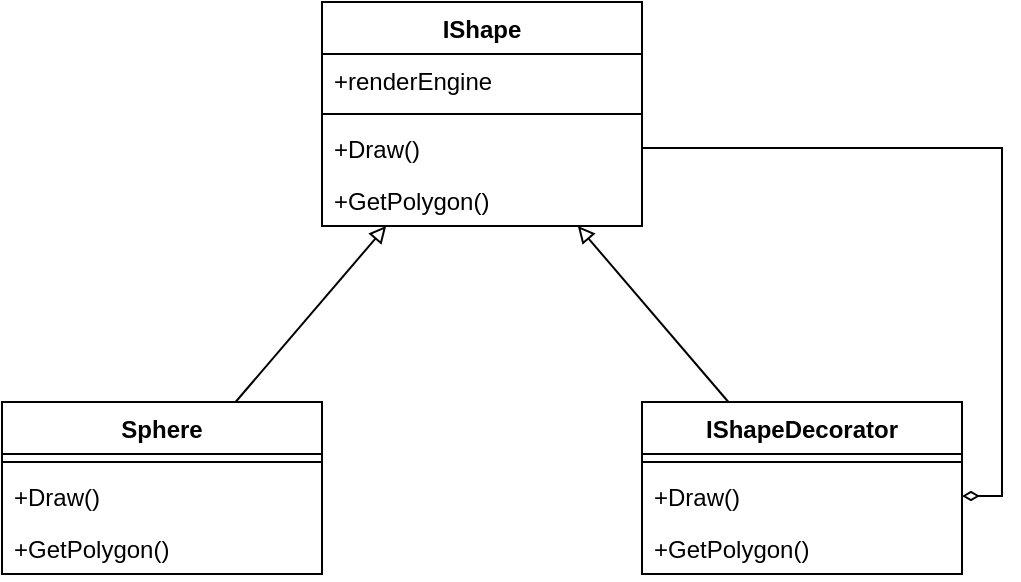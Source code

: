 <mxfile version="22.1.11" type="device">
  <diagram name="第 1 页" id="GKBb9smNLpX94Iu2LHfD">
    <mxGraphModel dx="1434" dy="844" grid="1" gridSize="10" guides="1" tooltips="1" connect="1" arrows="1" fold="1" page="1" pageScale="1" pageWidth="827" pageHeight="1169" math="0" shadow="0">
      <root>
        <mxCell id="0" />
        <mxCell id="1" parent="0" />
        <mxCell id="OxJ_O8F7J4ePwmkTtOZ3-26" style="edgeStyle=orthogonalEdgeStyle;rounded=0;orthogonalLoop=1;jettySize=auto;html=1;entryX=1;entryY=0.5;entryDx=0;entryDy=0;exitX=1;exitY=0.5;exitDx=0;exitDy=0;endArrow=diamondThin;endFill=0;" edge="1" parent="1" source="OxJ_O8F7J4ePwmkTtOZ3-4" target="OxJ_O8F7J4ePwmkTtOZ3-22">
          <mxGeometry relative="1" as="geometry">
            <mxPoint x="720" y="400" as="targetPoint" />
          </mxGeometry>
        </mxCell>
        <mxCell id="OxJ_O8F7J4ePwmkTtOZ3-1" value="IShape" style="swimlane;fontStyle=1;align=center;verticalAlign=top;childLayout=stackLayout;horizontal=1;startSize=26;horizontalStack=0;resizeParent=1;resizeParentMax=0;resizeLast=0;collapsible=1;marginBottom=0;whiteSpace=wrap;html=1;" vertex="1" parent="1">
          <mxGeometry x="280" y="280" width="160" height="112" as="geometry" />
        </mxCell>
        <mxCell id="OxJ_O8F7J4ePwmkTtOZ3-2" value="+renderEngine" style="text;strokeColor=none;fillColor=none;align=left;verticalAlign=top;spacingLeft=4;spacingRight=4;overflow=hidden;rotatable=0;points=[[0,0.5],[1,0.5]];portConstraint=eastwest;whiteSpace=wrap;html=1;" vertex="1" parent="OxJ_O8F7J4ePwmkTtOZ3-1">
          <mxGeometry y="26" width="160" height="26" as="geometry" />
        </mxCell>
        <mxCell id="OxJ_O8F7J4ePwmkTtOZ3-3" value="" style="line;strokeWidth=1;fillColor=none;align=left;verticalAlign=middle;spacingTop=-1;spacingLeft=3;spacingRight=3;rotatable=0;labelPosition=right;points=[];portConstraint=eastwest;strokeColor=inherit;" vertex="1" parent="OxJ_O8F7J4ePwmkTtOZ3-1">
          <mxGeometry y="52" width="160" height="8" as="geometry" />
        </mxCell>
        <mxCell id="OxJ_O8F7J4ePwmkTtOZ3-4" value="+Draw()" style="text;strokeColor=none;fillColor=none;align=left;verticalAlign=top;spacingLeft=4;spacingRight=4;overflow=hidden;rotatable=0;points=[[0,0.5],[1,0.5]];portConstraint=eastwest;whiteSpace=wrap;html=1;" vertex="1" parent="OxJ_O8F7J4ePwmkTtOZ3-1">
          <mxGeometry y="60" width="160" height="26" as="geometry" />
        </mxCell>
        <mxCell id="OxJ_O8F7J4ePwmkTtOZ3-5" value="+GetPolygon()" style="text;strokeColor=none;fillColor=none;align=left;verticalAlign=top;spacingLeft=4;spacingRight=4;overflow=hidden;rotatable=0;points=[[0,0.5],[1,0.5]];portConstraint=eastwest;whiteSpace=wrap;html=1;" vertex="1" parent="OxJ_O8F7J4ePwmkTtOZ3-1">
          <mxGeometry y="86" width="160" height="26" as="geometry" />
        </mxCell>
        <mxCell id="OxJ_O8F7J4ePwmkTtOZ3-6" style="rounded=0;orthogonalLoop=1;jettySize=auto;html=1;endArrow=block;endFill=0;" edge="1" parent="1" source="OxJ_O8F7J4ePwmkTtOZ3-8" target="OxJ_O8F7J4ePwmkTtOZ3-1">
          <mxGeometry relative="1" as="geometry" />
        </mxCell>
        <mxCell id="OxJ_O8F7J4ePwmkTtOZ3-8" value="Sphere" style="swimlane;fontStyle=1;align=center;verticalAlign=top;childLayout=stackLayout;horizontal=1;startSize=26;horizontalStack=0;resizeParent=1;resizeParentMax=0;resizeLast=0;collapsible=1;marginBottom=0;whiteSpace=wrap;html=1;" vertex="1" parent="1">
          <mxGeometry x="120" y="480" width="160" height="86" as="geometry" />
        </mxCell>
        <mxCell id="OxJ_O8F7J4ePwmkTtOZ3-9" value="" style="line;strokeWidth=1;fillColor=none;align=left;verticalAlign=middle;spacingTop=-1;spacingLeft=3;spacingRight=3;rotatable=0;labelPosition=right;points=[];portConstraint=eastwest;strokeColor=inherit;" vertex="1" parent="OxJ_O8F7J4ePwmkTtOZ3-8">
          <mxGeometry y="26" width="160" height="8" as="geometry" />
        </mxCell>
        <mxCell id="OxJ_O8F7J4ePwmkTtOZ3-10" value="+Draw()" style="text;strokeColor=none;fillColor=none;align=left;verticalAlign=top;spacingLeft=4;spacingRight=4;overflow=hidden;rotatable=0;points=[[0,0.5],[1,0.5]];portConstraint=eastwest;whiteSpace=wrap;html=1;" vertex="1" parent="OxJ_O8F7J4ePwmkTtOZ3-8">
          <mxGeometry y="34" width="160" height="26" as="geometry" />
        </mxCell>
        <mxCell id="OxJ_O8F7J4ePwmkTtOZ3-11" value="+GetPolygon()" style="text;strokeColor=none;fillColor=none;align=left;verticalAlign=top;spacingLeft=4;spacingRight=4;overflow=hidden;rotatable=0;points=[[0,0.5],[1,0.5]];portConstraint=eastwest;whiteSpace=wrap;html=1;" vertex="1" parent="OxJ_O8F7J4ePwmkTtOZ3-8">
          <mxGeometry y="60" width="160" height="26" as="geometry" />
        </mxCell>
        <mxCell id="OxJ_O8F7J4ePwmkTtOZ3-25" style="edgeStyle=none;rounded=0;orthogonalLoop=1;jettySize=auto;html=1;endArrow=block;endFill=0;" edge="1" parent="1" source="OxJ_O8F7J4ePwmkTtOZ3-20" target="OxJ_O8F7J4ePwmkTtOZ3-1">
          <mxGeometry relative="1" as="geometry" />
        </mxCell>
        <mxCell id="OxJ_O8F7J4ePwmkTtOZ3-20" value="IShapeDecorator" style="swimlane;fontStyle=1;align=center;verticalAlign=top;childLayout=stackLayout;horizontal=1;startSize=26;horizontalStack=0;resizeParent=1;resizeParentMax=0;resizeLast=0;collapsible=1;marginBottom=0;whiteSpace=wrap;html=1;" vertex="1" parent="1">
          <mxGeometry x="440" y="480" width="160" height="86" as="geometry" />
        </mxCell>
        <mxCell id="OxJ_O8F7J4ePwmkTtOZ3-21" value="" style="line;strokeWidth=1;fillColor=none;align=left;verticalAlign=middle;spacingTop=-1;spacingLeft=3;spacingRight=3;rotatable=0;labelPosition=right;points=[];portConstraint=eastwest;strokeColor=inherit;" vertex="1" parent="OxJ_O8F7J4ePwmkTtOZ3-20">
          <mxGeometry y="26" width="160" height="8" as="geometry" />
        </mxCell>
        <mxCell id="OxJ_O8F7J4ePwmkTtOZ3-22" value="+Draw()" style="text;strokeColor=none;fillColor=none;align=left;verticalAlign=top;spacingLeft=4;spacingRight=4;overflow=hidden;rotatable=0;points=[[0,0.5],[1,0.5]];portConstraint=eastwest;whiteSpace=wrap;html=1;" vertex="1" parent="OxJ_O8F7J4ePwmkTtOZ3-20">
          <mxGeometry y="34" width="160" height="26" as="geometry" />
        </mxCell>
        <mxCell id="OxJ_O8F7J4ePwmkTtOZ3-23" value="+GetPolygon()" style="text;strokeColor=none;fillColor=none;align=left;verticalAlign=top;spacingLeft=4;spacingRight=4;overflow=hidden;rotatable=0;points=[[0,0.5],[1,0.5]];portConstraint=eastwest;whiteSpace=wrap;html=1;" vertex="1" parent="OxJ_O8F7J4ePwmkTtOZ3-20">
          <mxGeometry y="60" width="160" height="26" as="geometry" />
        </mxCell>
      </root>
    </mxGraphModel>
  </diagram>
</mxfile>
